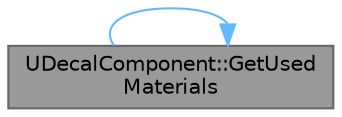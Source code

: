 digraph "UDecalComponent::GetUsedMaterials"
{
 // INTERACTIVE_SVG=YES
 // LATEX_PDF_SIZE
  bgcolor="transparent";
  edge [fontname=Helvetica,fontsize=10,labelfontname=Helvetica,labelfontsize=10];
  node [fontname=Helvetica,fontsize=10,shape=box,height=0.2,width=0.4];
  rankdir="LR";
  Node1 [id="Node000001",label="UDecalComponent::GetUsed\lMaterials",height=0.2,width=0.4,color="gray40", fillcolor="grey60", style="filled", fontcolor="black",tooltip="Retrieves the materials used in this component."];
  Node1 -> Node1 [id="edge1_Node000001_Node000001",color="steelblue1",style="solid",tooltip=" "];
}
